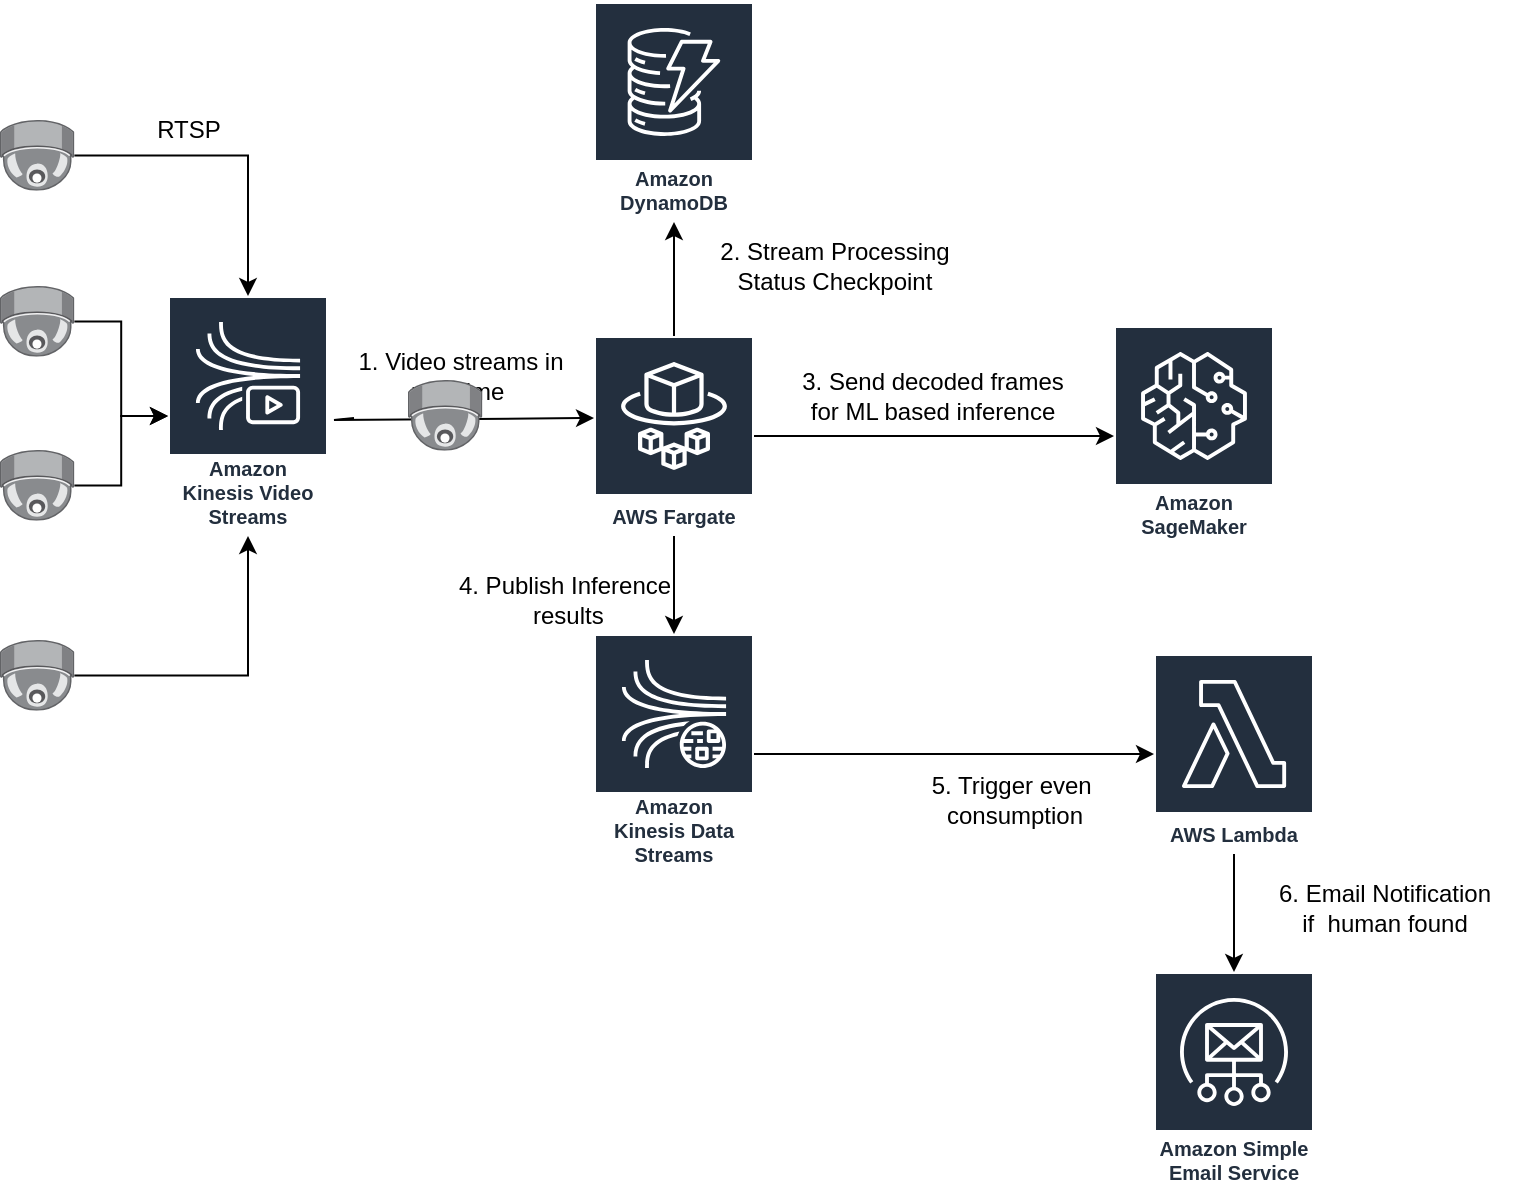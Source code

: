 <mxfile version="20.1.1" type="github">
  <diagram id="C5RBs43oDa-KdzZeNtuy" name="Page-1">
    <mxGraphModel dx="946" dy="1673" grid="1" gridSize="10" guides="1" tooltips="1" connect="1" arrows="1" fold="1" page="1" pageScale="1" pageWidth="827" pageHeight="1169" math="0" shadow="0">
      <root>
        <mxCell id="WIyWlLk6GJQsqaUBKTNV-0" />
        <mxCell id="WIyWlLk6GJQsqaUBKTNV-1" parent="WIyWlLk6GJQsqaUBKTNV-0" />
        <mxCell id="3UhpRsMbbu9_3w0wm78r-3" value="Amazon DynamoDB" style="sketch=0;outlineConnect=0;fontColor=#232F3E;gradientColor=none;strokeColor=#ffffff;fillColor=#232F3E;dashed=0;verticalLabelPosition=middle;verticalAlign=bottom;align=center;html=1;whiteSpace=wrap;fontSize=10;fontStyle=1;spacing=3;shape=mxgraph.aws4.productIcon;prIcon=mxgraph.aws4.dynamodb;" vertex="1" parent="WIyWlLk6GJQsqaUBKTNV-1">
          <mxGeometry x="353" y="-79" width="80" height="110" as="geometry" />
        </mxCell>
        <mxCell id="3UhpRsMbbu9_3w0wm78r-4" value="Amazon SageMaker" style="sketch=0;outlineConnect=0;fontColor=#232F3E;gradientColor=none;strokeColor=#ffffff;fillColor=#232F3E;dashed=0;verticalLabelPosition=middle;verticalAlign=bottom;align=center;html=1;whiteSpace=wrap;fontSize=10;fontStyle=1;spacing=3;shape=mxgraph.aws4.productIcon;prIcon=mxgraph.aws4.sagemaker;" vertex="1" parent="WIyWlLk6GJQsqaUBKTNV-1">
          <mxGeometry x="613" y="83" width="80" height="110" as="geometry" />
        </mxCell>
        <mxCell id="3UhpRsMbbu9_3w0wm78r-10" value="" style="edgeStyle=orthogonalEdgeStyle;rounded=0;orthogonalLoop=1;jettySize=auto;html=1;" edge="1" parent="WIyWlLk6GJQsqaUBKTNV-1" source="3UhpRsMbbu9_3w0wm78r-5" target="3UhpRsMbbu9_3w0wm78r-3">
          <mxGeometry relative="1" as="geometry" />
        </mxCell>
        <mxCell id="3UhpRsMbbu9_3w0wm78r-16" value="" style="edgeStyle=orthogonalEdgeStyle;rounded=0;orthogonalLoop=1;jettySize=auto;html=1;" edge="1" parent="WIyWlLk6GJQsqaUBKTNV-1" source="3UhpRsMbbu9_3w0wm78r-5" target="3UhpRsMbbu9_3w0wm78r-4">
          <mxGeometry relative="1" as="geometry" />
        </mxCell>
        <mxCell id="3UhpRsMbbu9_3w0wm78r-19" value="" style="edgeStyle=orthogonalEdgeStyle;rounded=0;orthogonalLoop=1;jettySize=auto;html=1;" edge="1" parent="WIyWlLk6GJQsqaUBKTNV-1" source="3UhpRsMbbu9_3w0wm78r-5" target="3UhpRsMbbu9_3w0wm78r-18">
          <mxGeometry relative="1" as="geometry" />
        </mxCell>
        <mxCell id="3UhpRsMbbu9_3w0wm78r-5" value="AWS Fargate" style="sketch=0;outlineConnect=0;fontColor=#232F3E;gradientColor=none;strokeColor=#ffffff;fillColor=#232F3E;dashed=0;verticalLabelPosition=middle;verticalAlign=bottom;align=center;html=1;whiteSpace=wrap;fontSize=10;fontStyle=1;spacing=3;shape=mxgraph.aws4.productIcon;prIcon=mxgraph.aws4.fargate;" vertex="1" parent="WIyWlLk6GJQsqaUBKTNV-1">
          <mxGeometry x="353" y="88" width="80" height="100" as="geometry" />
        </mxCell>
        <mxCell id="3UhpRsMbbu9_3w0wm78r-8" value="" style="endArrow=classic;html=1;rounded=0;" edge="1" parent="WIyWlLk6GJQsqaUBKTNV-1">
          <mxGeometry width="50" height="50" relative="1" as="geometry">
            <mxPoint x="233" y="129" as="sourcePoint" />
            <mxPoint x="353" y="129" as="targetPoint" />
            <Array as="points">
              <mxPoint x="223" y="130" />
            </Array>
          </mxGeometry>
        </mxCell>
        <mxCell id="3UhpRsMbbu9_3w0wm78r-32" value="" style="edgeStyle=orthogonalEdgeStyle;rounded=0;orthogonalLoop=1;jettySize=auto;html=1;" edge="1" parent="WIyWlLk6GJQsqaUBKTNV-1" source="3UhpRsMbbu9_3w0wm78r-14" target="3UhpRsMbbu9_3w0wm78r-31">
          <mxGeometry relative="1" as="geometry" />
        </mxCell>
        <mxCell id="3UhpRsMbbu9_3w0wm78r-14" value="AWS Lambda" style="sketch=0;outlineConnect=0;fontColor=#232F3E;gradientColor=none;strokeColor=#ffffff;fillColor=#232F3E;dashed=0;verticalLabelPosition=middle;verticalAlign=bottom;align=center;html=1;whiteSpace=wrap;fontSize=10;fontStyle=1;spacing=3;shape=mxgraph.aws4.productIcon;prIcon=mxgraph.aws4.lambda;" vertex="1" parent="WIyWlLk6GJQsqaUBKTNV-1">
          <mxGeometry x="633" y="247" width="80" height="100" as="geometry" />
        </mxCell>
        <mxCell id="3UhpRsMbbu9_3w0wm78r-17" value="Amazon Kinesis Video Streams" style="sketch=0;outlineConnect=0;fontColor=#232F3E;gradientColor=none;strokeColor=#ffffff;fillColor=#232F3E;dashed=0;verticalLabelPosition=middle;verticalAlign=bottom;align=center;html=1;whiteSpace=wrap;fontSize=10;fontStyle=1;spacing=3;shape=mxgraph.aws4.productIcon;prIcon=mxgraph.aws4.kinesis_video_streams;" vertex="1" parent="WIyWlLk6GJQsqaUBKTNV-1">
          <mxGeometry x="140" y="68" width="80" height="120" as="geometry" />
        </mxCell>
        <mxCell id="3UhpRsMbbu9_3w0wm78r-23" value="" style="edgeStyle=orthogonalEdgeStyle;rounded=0;orthogonalLoop=1;jettySize=auto;html=1;entryX=0;entryY=0.5;entryDx=0;entryDy=0;entryPerimeter=0;" edge="1" parent="WIyWlLk6GJQsqaUBKTNV-1" source="3UhpRsMbbu9_3w0wm78r-18" target="3UhpRsMbbu9_3w0wm78r-14">
          <mxGeometry relative="1" as="geometry">
            <mxPoint x="583" y="304" as="targetPoint" />
          </mxGeometry>
        </mxCell>
        <mxCell id="3UhpRsMbbu9_3w0wm78r-18" value="Amazon Kinesis Data Streams" style="sketch=0;outlineConnect=0;fontColor=#232F3E;gradientColor=none;strokeColor=#ffffff;fillColor=#232F3E;dashed=0;verticalLabelPosition=middle;verticalAlign=bottom;align=center;html=1;whiteSpace=wrap;fontSize=10;fontStyle=1;spacing=3;shape=mxgraph.aws4.productIcon;prIcon=mxgraph.aws4.kinesis_data_streams;" vertex="1" parent="WIyWlLk6GJQsqaUBKTNV-1">
          <mxGeometry x="353" y="237" width="80" height="120" as="geometry" />
        </mxCell>
        <mxCell id="3UhpRsMbbu9_3w0wm78r-24" value="1. Video streams in &lt;br&gt;real-time&amp;nbsp;" style="text;html=1;resizable=0;autosize=1;align=center;verticalAlign=middle;points=[];fillColor=none;strokeColor=none;rounded=0;" vertex="1" parent="WIyWlLk6GJQsqaUBKTNV-1">
          <mxGeometry x="221" y="88" width="130" height="40" as="geometry" />
        </mxCell>
        <mxCell id="3UhpRsMbbu9_3w0wm78r-25" value="2. Stream Processing &lt;br&gt;Status Checkpoint" style="text;html=1;resizable=0;autosize=1;align=center;verticalAlign=middle;points=[];fillColor=none;strokeColor=none;rounded=0;" vertex="1" parent="WIyWlLk6GJQsqaUBKTNV-1">
          <mxGeometry x="403" y="33" width="140" height="40" as="geometry" />
        </mxCell>
        <mxCell id="3UhpRsMbbu9_3w0wm78r-26" value="3. Send decoded frames &lt;br&gt;for ML based inference" style="text;html=1;resizable=0;autosize=1;align=center;verticalAlign=middle;points=[];fillColor=none;strokeColor=none;rounded=0;" vertex="1" parent="WIyWlLk6GJQsqaUBKTNV-1">
          <mxGeometry x="447" y="98" width="150" height="40" as="geometry" />
        </mxCell>
        <mxCell id="3UhpRsMbbu9_3w0wm78r-27" value="4. Publish Inference&lt;br&gt;&amp;nbsp;results" style="text;html=1;resizable=0;autosize=1;align=center;verticalAlign=middle;points=[];fillColor=none;strokeColor=none;rounded=0;" vertex="1" parent="WIyWlLk6GJQsqaUBKTNV-1">
          <mxGeometry x="273" y="200" width="130" height="40" as="geometry" />
        </mxCell>
        <mxCell id="3UhpRsMbbu9_3w0wm78r-28" value="5. Trigger even&amp;nbsp;&lt;br&gt;consumption" style="text;html=1;resizable=0;autosize=1;align=center;verticalAlign=middle;points=[];fillColor=none;strokeColor=none;rounded=0;" vertex="1" parent="WIyWlLk6GJQsqaUBKTNV-1">
          <mxGeometry x="508" y="300" width="110" height="40" as="geometry" />
        </mxCell>
        <mxCell id="3UhpRsMbbu9_3w0wm78r-31" value="Amazon Simple Email Service" style="sketch=0;outlineConnect=0;fontColor=#232F3E;gradientColor=none;strokeColor=#ffffff;fillColor=#232F3E;dashed=0;verticalLabelPosition=middle;verticalAlign=bottom;align=center;html=1;whiteSpace=wrap;fontSize=10;fontStyle=1;spacing=3;shape=mxgraph.aws4.productIcon;prIcon=mxgraph.aws4.simple_email_service;" vertex="1" parent="WIyWlLk6GJQsqaUBKTNV-1">
          <mxGeometry x="633" y="406" width="80" height="110" as="geometry" />
        </mxCell>
        <mxCell id="3UhpRsMbbu9_3w0wm78r-34" value="6. Email Notification &lt;br&gt;if&amp;nbsp; human found" style="text;html=1;resizable=0;autosize=1;align=center;verticalAlign=middle;points=[];fillColor=none;strokeColor=none;rounded=0;" vertex="1" parent="WIyWlLk6GJQsqaUBKTNV-1">
          <mxGeometry x="683" y="354" width="130" height="40" as="geometry" />
        </mxCell>
        <mxCell id="3UhpRsMbbu9_3w0wm78r-40" value="" style="points=[];aspect=fixed;html=1;align=center;shadow=0;dashed=0;image;image=img/lib/allied_telesis/security/Surveillance_Camera_Ceiling.svg;" vertex="1" parent="WIyWlLk6GJQsqaUBKTNV-1">
          <mxGeometry x="260" y="110" width="37.2" height="35.4" as="geometry" />
        </mxCell>
        <mxCell id="3UhpRsMbbu9_3w0wm78r-46" value="" style="group" vertex="1" connectable="0" parent="WIyWlLk6GJQsqaUBKTNV-1">
          <mxGeometry x="56" y="-20" width="37.2" height="295.4" as="geometry" />
        </mxCell>
        <mxCell id="3UhpRsMbbu9_3w0wm78r-39" value="" style="points=[];aspect=fixed;html=1;align=center;shadow=0;dashed=0;image;image=img/lib/allied_telesis/security/Surveillance_Camera_Ceiling.svg;" vertex="1" parent="3UhpRsMbbu9_3w0wm78r-46">
          <mxGeometry width="37.2" height="35.4" as="geometry" />
        </mxCell>
        <mxCell id="3UhpRsMbbu9_3w0wm78r-41" value="" style="points=[];aspect=fixed;html=1;align=center;shadow=0;dashed=0;image;image=img/lib/allied_telesis/security/Surveillance_Camera_Ceiling.svg;" vertex="1" parent="3UhpRsMbbu9_3w0wm78r-46">
          <mxGeometry y="83" width="37.2" height="35.4" as="geometry" />
        </mxCell>
        <mxCell id="3UhpRsMbbu9_3w0wm78r-42" value="" style="points=[];aspect=fixed;html=1;align=center;shadow=0;dashed=0;image;image=img/lib/allied_telesis/security/Surveillance_Camera_Ceiling.svg;" vertex="1" parent="3UhpRsMbbu9_3w0wm78r-46">
          <mxGeometry y="165" width="37.2" height="35.4" as="geometry" />
        </mxCell>
        <mxCell id="3UhpRsMbbu9_3w0wm78r-44" value="" style="points=[];aspect=fixed;html=1;align=center;shadow=0;dashed=0;image;image=img/lib/allied_telesis/security/Surveillance_Camera_Ceiling.svg;" vertex="1" parent="3UhpRsMbbu9_3w0wm78r-46">
          <mxGeometry y="260" width="37.2" height="35.4" as="geometry" />
        </mxCell>
        <mxCell id="3UhpRsMbbu9_3w0wm78r-48" value="" style="edgeStyle=orthogonalEdgeStyle;rounded=0;orthogonalLoop=1;jettySize=auto;html=1;" edge="1" parent="WIyWlLk6GJQsqaUBKTNV-1" source="3UhpRsMbbu9_3w0wm78r-41" target="3UhpRsMbbu9_3w0wm78r-17">
          <mxGeometry relative="1" as="geometry" />
        </mxCell>
        <mxCell id="3UhpRsMbbu9_3w0wm78r-49" style="edgeStyle=orthogonalEdgeStyle;rounded=0;orthogonalLoop=1;jettySize=auto;html=1;" edge="1" parent="WIyWlLk6GJQsqaUBKTNV-1" source="3UhpRsMbbu9_3w0wm78r-44" target="3UhpRsMbbu9_3w0wm78r-17">
          <mxGeometry relative="1" as="geometry" />
        </mxCell>
        <mxCell id="3UhpRsMbbu9_3w0wm78r-50" style="edgeStyle=orthogonalEdgeStyle;rounded=0;orthogonalLoop=1;jettySize=auto;html=1;" edge="1" parent="WIyWlLk6GJQsqaUBKTNV-1" source="3UhpRsMbbu9_3w0wm78r-39" target="3UhpRsMbbu9_3w0wm78r-17">
          <mxGeometry relative="1" as="geometry" />
        </mxCell>
        <mxCell id="3UhpRsMbbu9_3w0wm78r-51" style="edgeStyle=orthogonalEdgeStyle;rounded=0;orthogonalLoop=1;jettySize=auto;html=1;" edge="1" parent="WIyWlLk6GJQsqaUBKTNV-1" source="3UhpRsMbbu9_3w0wm78r-42" target="3UhpRsMbbu9_3w0wm78r-17">
          <mxGeometry relative="1" as="geometry" />
        </mxCell>
        <mxCell id="3UhpRsMbbu9_3w0wm78r-52" value="RTSP" style="text;html=1;resizable=0;autosize=1;align=center;verticalAlign=middle;points=[];fillColor=none;strokeColor=none;rounded=0;" vertex="1" parent="WIyWlLk6GJQsqaUBKTNV-1">
          <mxGeometry x="120" y="-30" width="60" height="30" as="geometry" />
        </mxCell>
      </root>
    </mxGraphModel>
  </diagram>
</mxfile>

